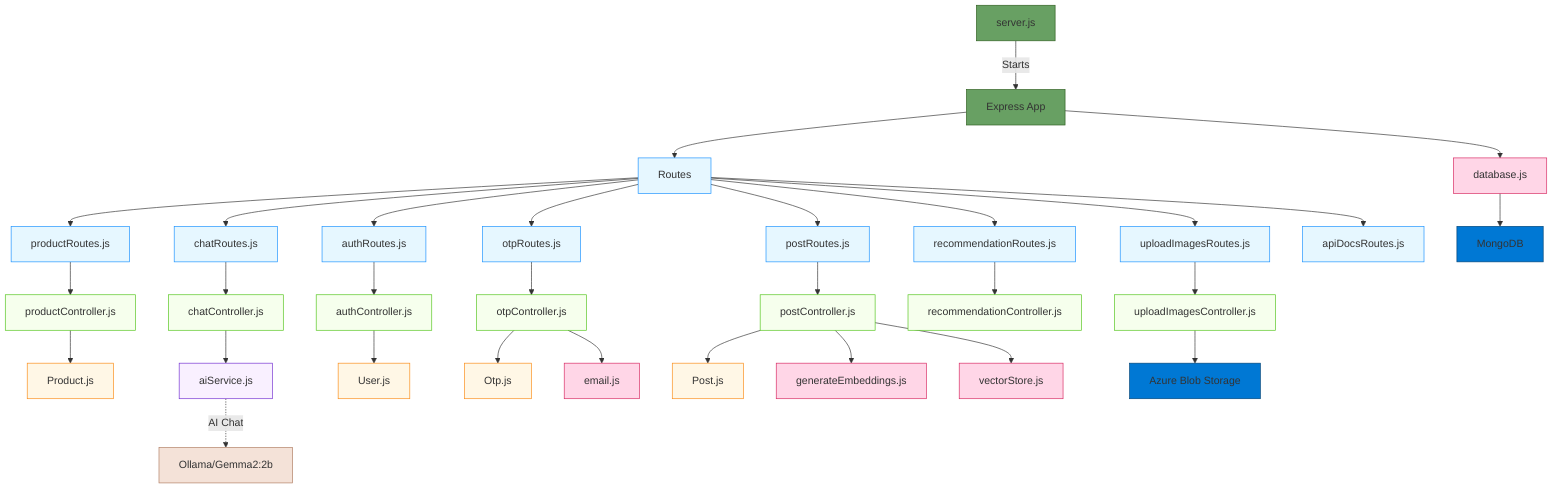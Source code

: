 flowchart TD
    %% Styling for clarity
    classDef entry fill:#68a063,stroke:#2e5e1f,stroke-width:1px
    classDef route fill:#e6f7ff,stroke:#1890ff,stroke-width:1px
    classDef ctrl fill:#f6ffed,stroke:#52c41a,stroke-width:1px
    classDef model fill:#fff7e6,stroke:#fa8c16,stroke-width:1px
    classDef service fill:#f9f0ff,stroke:#722ed1,stroke-width:1px
    classDef util fill:#ffd6e7,stroke:#d72660,stroke-width:1px
    classDef storage fill:#0078d4,stroke:#004578,stroke-width:1px
    classDef ai fill:#f4e2d8,stroke:#b07d62,stroke-width:1px

    %% Entry Point
    A[server.js]:::entry -->|"Starts"| B[Express App]:::entry
    B --> C[Routes]:::route
    C --> C1[productRoutes.js]:::route
    C --> C2[chatRoutes.js]:::route
    C --> C3[authRoutes.js]:::route
    C --> C4[otpRoutes.js]:::route
    C --> C5[postRoutes.js]:::route
    C --> C6[recommendationRoutes.js]:::route
    C --> C7[uploadImagesRoutes.js]:::route
    C --> C8[apiDocsRoutes.js]:::route

    %% Controllers
    C1 --> D1[productController.js]:::ctrl
    C2 --> D2[chatController.js]:::ctrl
    C3 --> D3[authController.js]:::ctrl
    C4 --> D4[otpController.js]:::ctrl
    C5 --> D5[postController.js]:::ctrl
    C6 --> D6[recommendationController.js]:::ctrl
    C7 --> D7[uploadImagesController.js]:::ctrl

    %% Models
    E1[Product.js]:::model
    E2[User.js]:::model
    E3[Post.js]:::model
    E4[Otp.js]:::model
    D1 --> E1
    D3 --> E2
    D5 --> E3
    D4 --> E4

    %% Services/Utils
    F1[aiService.js]:::service
    F2[generateEmbeddings.js]:::util
    F3[vectorStore.js]:::util
    F4[email.js]:::util
    F5[database.js]:::util
    D2 --> F1
    D5 --> F2
    D5 --> F3
    D4 --> F4
    B --> F5

    %% Storage/External
    G1[MongoDB]:::storage
    G2[Azure Blob Storage]:::storage
    G3[Ollama/Gemma2:2b]:::ai
    F5 --> G1
    D7 --> G2
    F1 -.->|"AI Chat"| G3